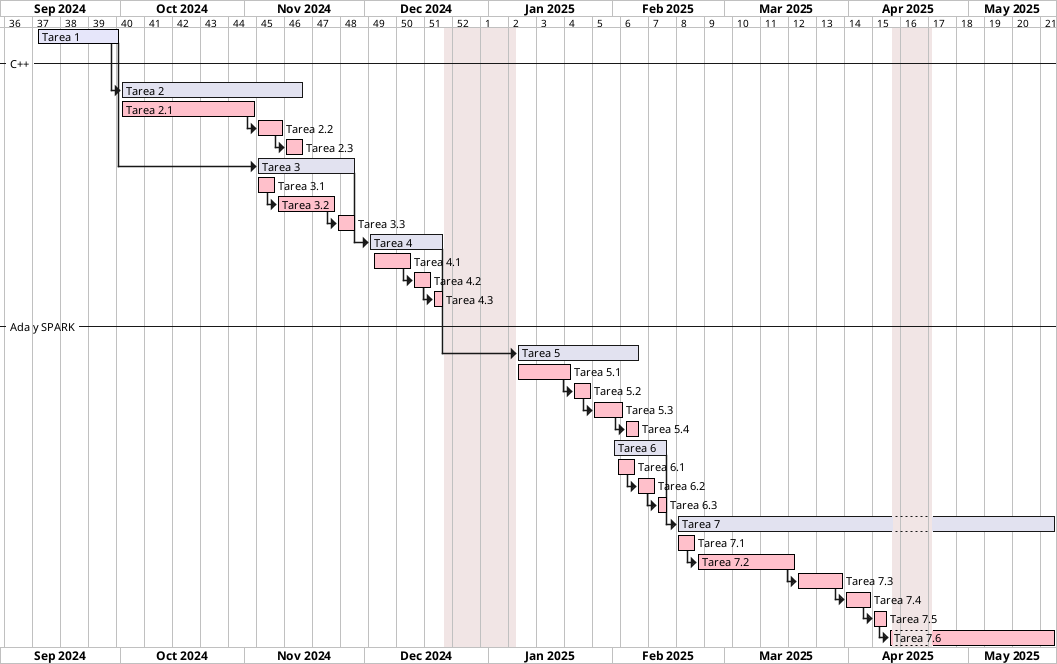 @startgantt
projectscale weekly
Project starts 2024-09-01

2024-12-21 to 2025-01-07 is closed
2025-04-12 to 2025-04-21 is closed
' saturday are closed
' sunday are closed

[Tarea 1] as [T1] starts 2024-09-10 and ends 2024-09-30 and is colored in Lavender/Black
' [Conan configurado] as [M1] happens at [T1]'s end

-- C++ --

[Tarea 2] as [T2] starts 2024-09-30 and ends 2024-11-15
[Tarea 2.1] as [T2.1] starts at 2024-10-01 and lasts 34 days and is colored in Pink/Black
[Tarea 2.2] as [T2.2] starts at [T2.1]'s end and lasts 7 days and is colored in Pink/Black
[Tarea 2.3] as [T2.3] starts at [T2.2]'s end and lasts 5 days and is colored in Pink/Black
[T1] -> [T2]

[Tarea 3] as [T3] starts 2024-11-04 and ends 2024-11-28
[Tarea 3.1] as [T3.1] starts at 2024-11-04 and lasts 5 days and is colored in Pink/Black
[Tarea 3.2] as [T3.2] starts at [T3.1]'s end and lasts 15 days and is colored in Pink/Black
[Tarea 3.3] as [T3.3] starts at [T3.2]'s end and lasts 5 days and is colored in Pink/Black
[T1] -> [T3]

[Tarea 4] as [T4] starts 2024-12-02 and ends 2024-12-20
[Tarea 4.1] as [T4.1] starts at 2024-12-03 and lasts 10 days and is colored in Pink/Black
[Tarea 4.2] as [T4.2] starts at [T4.1]'s end and lasts 5 days and is colored in Pink/Black
[Tarea 4.3] as [T4.3] starts at [T4.2]'s end and lasts 3 days and is colored in Pink/Black
[T3] -> [T4]

-- Ada y SPARK --

[Tarea 5] as [T5] starts 2025-01-08 and ends 2025-02-07
[Tarea 5.1] as [T5.1] starts at 2025-01-08 and lasts 14 days and is colored in Pink/Black
[Tarea 5.2] as [T5.2] starts at [T5.1]'s end and lasts 5 days and is colored in Pink/Black
[Tarea 5.3] as [T5.3] starts at [T5.2]'s end and lasts 8 days and is colored in Pink/Black
[Tarea 5.4] as [T5.4] starts at [T5.3]'s end and lasts 4 days and is colored in Pink/Black
[T4] -> [T5]

[Tarea 6] as [T6] starts 2025-02-01 and ends 2025-02-14
[Tarea 6.1] as [T6.1] starts at 2025-02-02 and lasts 5 days and is colored in Pink/Black
[Tarea 6.2] as [T6.2] starts at [T6.1]'s end and lasts 5 days and is colored in Pink/Black
[Tarea 6.3] as [T6.3] starts at [T6.2]'s end and lasts 3 days and is colored in Pink/Black

[Tarea 7] as [T7] starts 2025-02-17 and ends 2025-05-22
[Tarea 7.1] as [T7.1] starts at 2025-02-17 and lasts 5 days and is colored in Pink/Black
[Tarea 7.2] as [T7.2] starts at [T7.1]'s end and lasts 25 days and is colored in Pink/Black
[Tarea 7.3] as [T7.3] starts at [T7.2]'s end and lasts 12 days and is colored in Pink/Black
[Tarea 7.4] as [T7.4] starts at [T7.3]'s end and lasts 7 days and is colored in Pink/Black
[Tarea 7.5] as [T7.5] starts at [T7.4]'s end and lasts 4 days and is colored in Pink/Black
[Tarea 7.6] as [T7.6] starts at [T7.5]'s end and lasts 32 days and is colored in Pink/Black

[T6] -> [T7]


@endgantt
